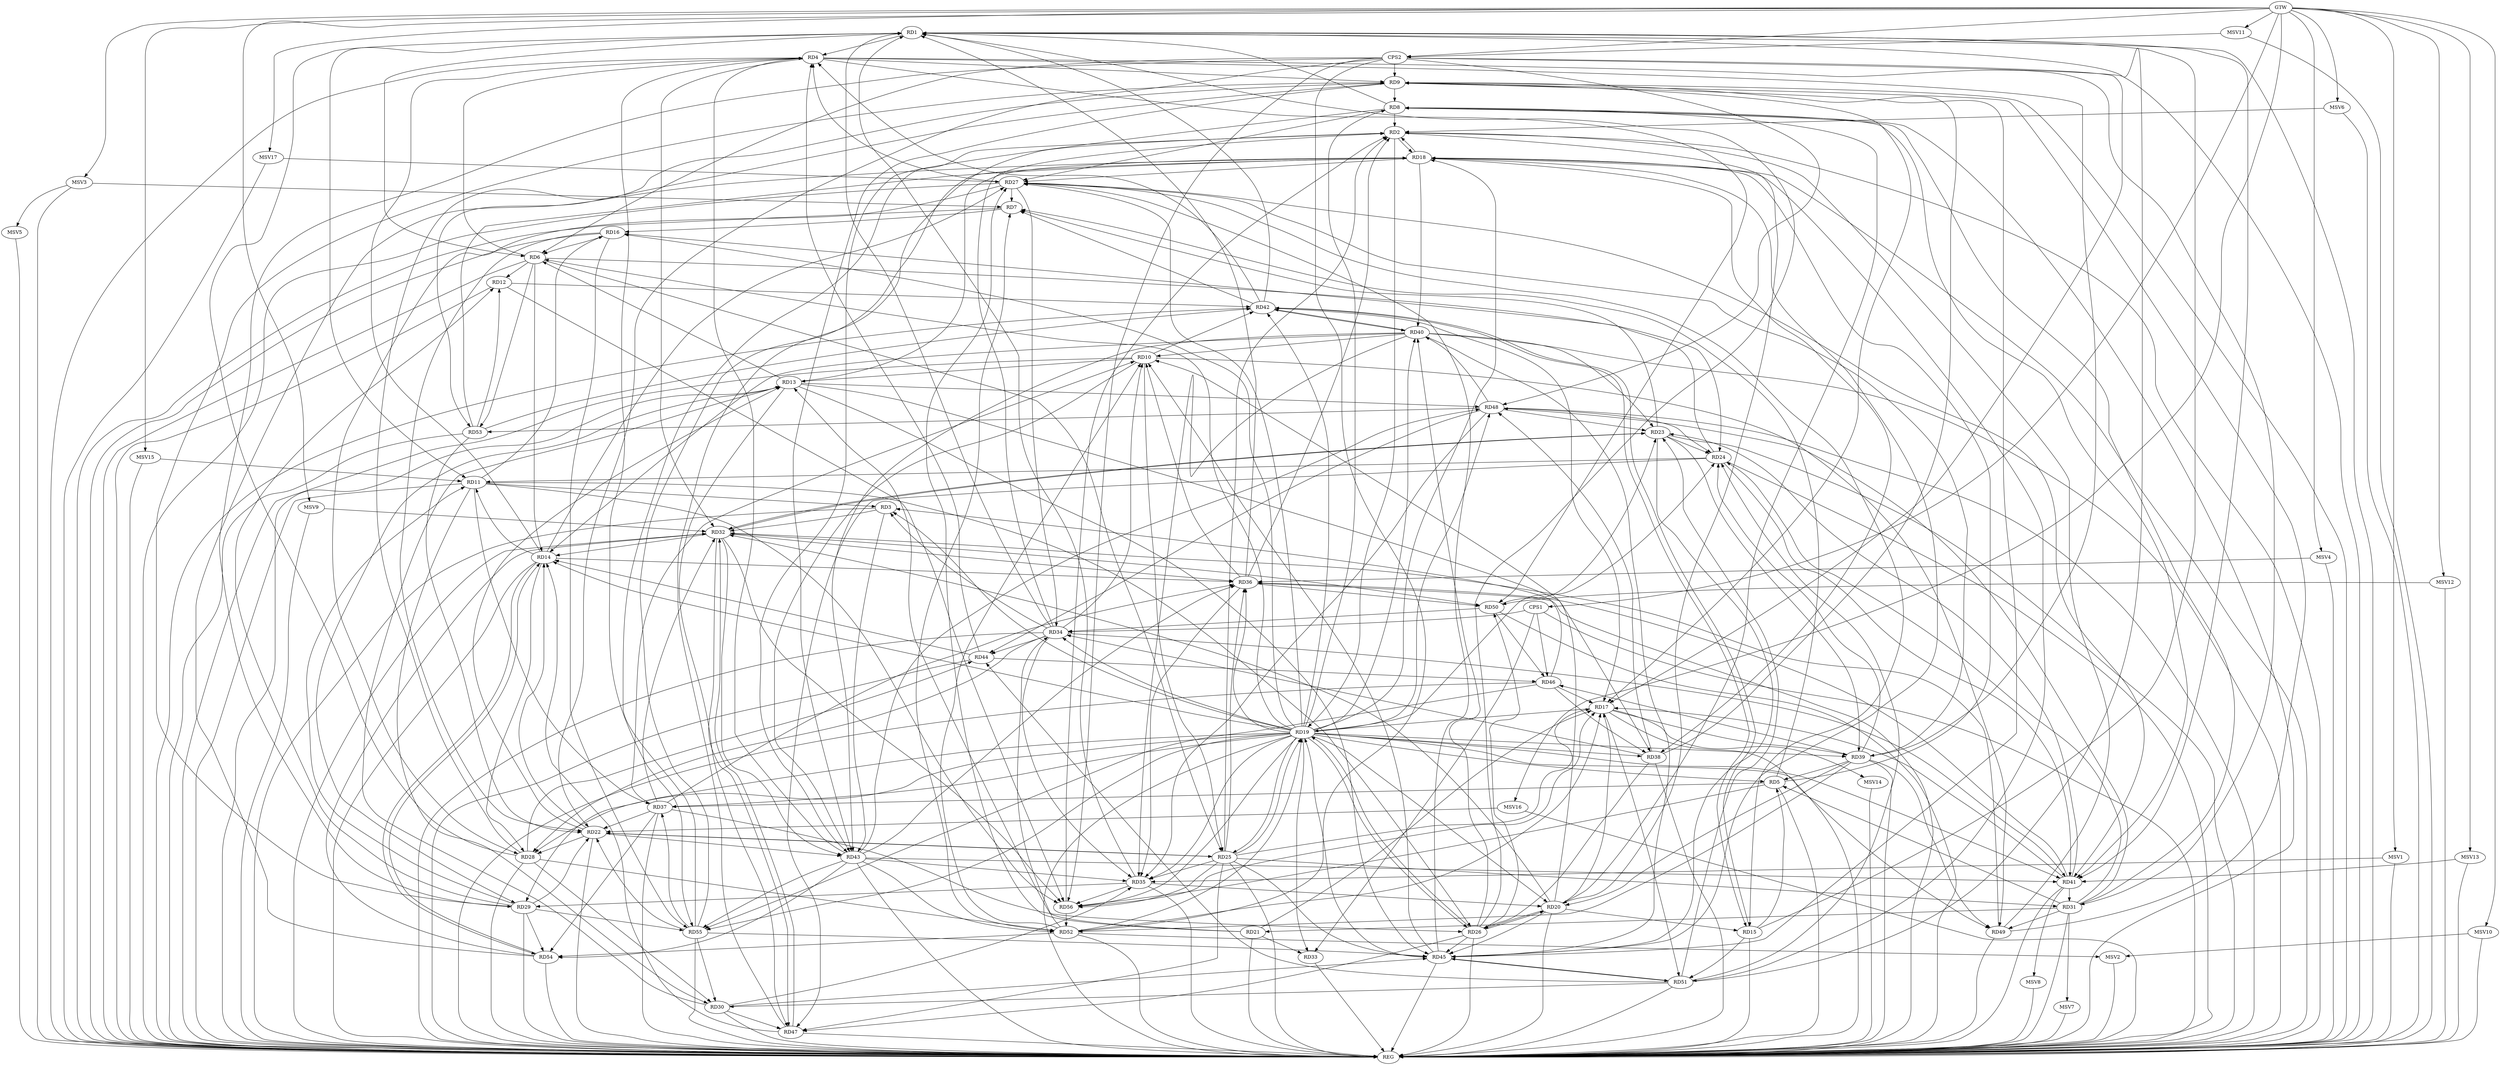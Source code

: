 strict digraph G {
  RD1 [ label="RD1" ];
  RD2 [ label="RD2" ];
  RD3 [ label="RD3" ];
  RD4 [ label="RD4" ];
  RD5 [ label="RD5" ];
  RD6 [ label="RD6" ];
  RD7 [ label="RD7" ];
  RD8 [ label="RD8" ];
  RD9 [ label="RD9" ];
  RD10 [ label="RD10" ];
  RD11 [ label="RD11" ];
  RD12 [ label="RD12" ];
  RD13 [ label="RD13" ];
  RD14 [ label="RD14" ];
  RD15 [ label="RD15" ];
  RD16 [ label="RD16" ];
  RD17 [ label="RD17" ];
  RD18 [ label="RD18" ];
  RD19 [ label="RD19" ];
  RD20 [ label="RD20" ];
  RD21 [ label="RD21" ];
  RD22 [ label="RD22" ];
  RD23 [ label="RD23" ];
  RD24 [ label="RD24" ];
  RD25 [ label="RD25" ];
  RD26 [ label="RD26" ];
  RD27 [ label="RD27" ];
  RD28 [ label="RD28" ];
  RD29 [ label="RD29" ];
  RD30 [ label="RD30" ];
  RD31 [ label="RD31" ];
  RD32 [ label="RD32" ];
  RD33 [ label="RD33" ];
  RD34 [ label="RD34" ];
  RD35 [ label="RD35" ];
  RD36 [ label="RD36" ];
  RD37 [ label="RD37" ];
  RD38 [ label="RD38" ];
  RD39 [ label="RD39" ];
  RD40 [ label="RD40" ];
  RD41 [ label="RD41" ];
  RD42 [ label="RD42" ];
  RD43 [ label="RD43" ];
  RD44 [ label="RD44" ];
  RD45 [ label="RD45" ];
  RD46 [ label="RD46" ];
  RD47 [ label="RD47" ];
  RD48 [ label="RD48" ];
  RD49 [ label="RD49" ];
  RD50 [ label="RD50" ];
  RD51 [ label="RD51" ];
  RD52 [ label="RD52" ];
  RD53 [ label="RD53" ];
  RD54 [ label="RD54" ];
  RD55 [ label="RD55" ];
  RD56 [ label="RD56" ];
  CPS1 [ label="CPS1" ];
  CPS2 [ label="CPS2" ];
  GTW [ label="GTW" ];
  REG [ label="REG" ];
  MSV1 [ label="MSV1" ];
  MSV2 [ label="MSV2" ];
  MSV3 [ label="MSV3" ];
  MSV4 [ label="MSV4" ];
  MSV5 [ label="MSV5" ];
  MSV6 [ label="MSV6" ];
  MSV7 [ label="MSV7" ];
  MSV8 [ label="MSV8" ];
  MSV9 [ label="MSV9" ];
  MSV10 [ label="MSV10" ];
  MSV11 [ label="MSV11" ];
  MSV12 [ label="MSV12" ];
  MSV13 [ label="MSV13" ];
  MSV14 [ label="MSV14" ];
  MSV15 [ label="MSV15" ];
  MSV16 [ label="MSV16" ];
  MSV17 [ label="MSV17" ];
  RD1 -> RD4;
  RD1 -> RD6;
  RD8 -> RD1;
  RD1 -> RD11;
  RD15 -> RD1;
  RD26 -> RD1;
  RD28 -> RD1;
  RD34 -> RD1;
  RD35 -> RD1;
  RD36 -> RD1;
  RD1 -> RD41;
  RD42 -> RD1;
  RD51 -> RD1;
  RD8 -> RD2;
  RD2 -> RD18;
  RD18 -> RD2;
  RD2 -> RD19;
  RD2 -> RD20;
  RD25 -> RD2;
  RD34 -> RD2;
  RD36 -> RD2;
  RD47 -> RD2;
  RD49 -> RD2;
  RD55 -> RD2;
  RD56 -> RD2;
  RD11 -> RD3;
  RD3 -> RD32;
  RD34 -> RD3;
  RD3 -> RD43;
  RD46 -> RD3;
  RD6 -> RD4;
  RD4 -> RD9;
  RD14 -> RD4;
  RD27 -> RD4;
  RD4 -> RD31;
  RD4 -> RD32;
  RD4 -> RD39;
  RD42 -> RD4;
  RD43 -> RD4;
  RD44 -> RD4;
  RD4 -> RD50;
  RD4 -> RD55;
  RD5 -> RD7;
  RD15 -> RD5;
  RD5 -> RD18;
  RD19 -> RD5;
  RD31 -> RD5;
  RD5 -> RD37;
  RD39 -> RD5;
  RD5 -> RD56;
  RD6 -> RD12;
  RD13 -> RD6;
  RD6 -> RD14;
  RD16 -> RD6;
  RD19 -> RD6;
  RD6 -> RD24;
  RD6 -> RD25;
  RD6 -> RD53;
  RD7 -> RD16;
  RD23 -> RD7;
  RD27 -> RD7;
  RD42 -> RD7;
  RD52 -> RD7;
  RD9 -> RD8;
  RD19 -> RD8;
  RD20 -> RD8;
  RD8 -> RD27;
  RD31 -> RD8;
  RD8 -> RD41;
  RD8 -> RD43;
  RD9 -> RD17;
  RD28 -> RD9;
  RD29 -> RD9;
  RD38 -> RD9;
  RD9 -> RD43;
  RD9 -> RD45;
  RD49 -> RD9;
  RD9 -> RD53;
  RD10 -> RD13;
  RD20 -> RD10;
  RD10 -> RD25;
  RD34 -> RD10;
  RD36 -> RD10;
  RD37 -> RD10;
  RD40 -> RD10;
  RD10 -> RD42;
  RD10 -> RD43;
  RD45 -> RD10;
  RD10 -> RD49;
  RD52 -> RD10;
  RD14 -> RD11;
  RD11 -> RD16;
  RD24 -> RD11;
  RD11 -> RD26;
  RD29 -> RD11;
  RD11 -> RD30;
  RD11 -> RD37;
  RD11 -> RD56;
  RD29 -> RD12;
  RD12 -> RD42;
  RD53 -> RD12;
  RD12 -> RD56;
  RD13 -> RD18;
  RD21 -> RD13;
  RD22 -> RD13;
  RD13 -> RD29;
  RD30 -> RD13;
  RD13 -> RD38;
  RD13 -> RD45;
  RD13 -> RD47;
  RD13 -> RD48;
  RD19 -> RD14;
  RD22 -> RD14;
  RD14 -> RD27;
  RD14 -> RD28;
  RD32 -> RD14;
  RD14 -> RD36;
  RD40 -> RD14;
  RD44 -> RD14;
  RD47 -> RD14;
  RD14 -> RD54;
  RD54 -> RD14;
  RD20 -> RD15;
  RD27 -> RD15;
  RD15 -> RD42;
  RD42 -> RD15;
  RD15 -> RD51;
  RD16 -> RD22;
  RD24 -> RD16;
  RD16 -> RD55;
  RD17 -> RD19;
  RD20 -> RD17;
  RD21 -> RD17;
  RD25 -> RD17;
  RD17 -> RD39;
  RD41 -> RD17;
  RD42 -> RD17;
  RD46 -> RD17;
  RD17 -> RD51;
  RD52 -> RD17;
  RD56 -> RD17;
  RD18 -> RD27;
  RD18 -> RD38;
  RD18 -> RD40;
  RD45 -> RD18;
  RD18 -> RD51;
  RD53 -> RD18;
  RD54 -> RD18;
  RD55 -> RD18;
  RD25 -> RD19;
  RD26 -> RD19;
  RD19 -> RD27;
  RD19 -> RD33;
  RD19 -> RD34;
  RD19 -> RD35;
  RD19 -> RD36;
  RD19 -> RD39;
  RD45 -> RD19;
  RD52 -> RD19;
  RD20 -> RD26;
  RD26 -> RD20;
  RD20 -> RD32;
  RD35 -> RD20;
  RD39 -> RD20;
  RD20 -> RD45;
  RD21 -> RD27;
  RD31 -> RD21;
  RD21 -> RD33;
  RD22 -> RD25;
  RD25 -> RD22;
  RD22 -> RD28;
  RD29 -> RD22;
  RD37 -> RD22;
  RD22 -> RD43;
  RD53 -> RD22;
  RD55 -> RD22;
  RD23 -> RD24;
  RD23 -> RD32;
  RD32 -> RD23;
  RD23 -> RD39;
  RD40 -> RD23;
  RD41 -> RD23;
  RD23 -> RD45;
  RD48 -> RD23;
  RD50 -> RD23;
  RD51 -> RD23;
  RD31 -> RD24;
  RD39 -> RD24;
  RD24 -> RD41;
  RD24 -> RD47;
  RD48 -> RD24;
  RD51 -> RD24;
  RD25 -> RD31;
  RD25 -> RD35;
  RD25 -> RD36;
  RD25 -> RD45;
  RD25 -> RD47;
  RD25 -> RD56;
  RD37 -> RD26;
  RD38 -> RD26;
  RD26 -> RD40;
  RD26 -> RD45;
  RD26 -> RD47;
  RD26 -> RD50;
  RD27 -> RD28;
  RD27 -> RD34;
  RD39 -> RD27;
  RD27 -> RD41;
  RD45 -> RD27;
  RD28 -> RD30;
  RD34 -> RD28;
  RD28 -> RD44;
  RD28 -> RD52;
  RD35 -> RD29;
  RD29 -> RD54;
  RD29 -> RD55;
  RD30 -> RD35;
  RD30 -> RD45;
  RD30 -> RD47;
  RD51 -> RD30;
  RD55 -> RD30;
  RD41 -> RD31;
  RD31 -> RD48;
  RD31 -> RD49;
  RD32 -> RD36;
  RD37 -> RD32;
  RD32 -> RD43;
  RD32 -> RD47;
  RD47 -> RD32;
  RD49 -> RD32;
  RD32 -> RD50;
  RD54 -> RD32;
  RD32 -> RD56;
  RD34 -> RD35;
  RD38 -> RD34;
  RD34 -> RD41;
  RD34 -> RD44;
  RD50 -> RD34;
  RD52 -> RD34;
  RD36 -> RD35;
  RD40 -> RD35;
  RD43 -> RD35;
  RD48 -> RD35;
  RD35 -> RD56;
  RD37 -> RD36;
  RD41 -> RD36;
  RD43 -> RD36;
  RD36 -> RD50;
  RD37 -> RD54;
  RD55 -> RD37;
  RD46 -> RD38;
  RD38 -> RD48;
  RD39 -> RD46;
  RD39 -> RD49;
  RD39 -> RD52;
  RD40 -> RD42;
  RD42 -> RD40;
  RD40 -> RD43;
  RD40 -> RD45;
  RD48 -> RD40;
  RD43 -> RD41;
  RD53 -> RD42;
  RD43 -> RD48;
  RD43 -> RD52;
  RD43 -> RD54;
  RD43 -> RD55;
  RD44 -> RD46;
  RD48 -> RD44;
  RD51 -> RD44;
  RD45 -> RD51;
  RD51 -> RD45;
  RD55 -> RD45;
  RD50 -> RD46;
  RD46 -> RD55;
  RD48 -> RD53;
  RD52 -> RD54;
  RD56 -> RD52;
  CPS1 -> RD33;
  CPS1 -> RD46;
  CPS1 -> RD34;
  CPS2 -> RD48;
  CPS2 -> RD17;
  CPS2 -> RD22;
  CPS2 -> RD9;
  CPS2 -> RD52;
  CPS2 -> RD6;
  CPS2 -> RD56;
  CPS2 -> RD29;
  GTW -> CPS1;
  GTW -> CPS2;
  RD1 -> REG;
  RD2 -> REG;
  RD3 -> REG;
  RD4 -> REG;
  RD5 -> REG;
  RD6 -> REG;
  RD7 -> REG;
  RD8 -> REG;
  RD9 -> REG;
  RD10 -> REG;
  RD11 -> REG;
  RD12 -> REG;
  RD13 -> REG;
  RD14 -> REG;
  RD15 -> REG;
  RD16 -> REG;
  RD17 -> REG;
  RD18 -> REG;
  RD19 -> REG;
  RD20 -> REG;
  RD21 -> REG;
  RD22 -> REG;
  RD23 -> REG;
  RD24 -> REG;
  RD25 -> REG;
  RD26 -> REG;
  RD27 -> REG;
  RD28 -> REG;
  RD29 -> REG;
  RD30 -> REG;
  RD31 -> REG;
  RD32 -> REG;
  RD33 -> REG;
  RD34 -> REG;
  RD35 -> REG;
  RD36 -> REG;
  RD37 -> REG;
  RD38 -> REG;
  RD39 -> REG;
  RD40 -> REG;
  RD41 -> REG;
  RD42 -> REG;
  RD43 -> REG;
  RD44 -> REG;
  RD45 -> REG;
  RD46 -> REG;
  RD47 -> REG;
  RD48 -> REG;
  RD49 -> REG;
  RD50 -> REG;
  RD51 -> REG;
  RD52 -> REG;
  RD53 -> REG;
  RD54 -> REG;
  RD55 -> REG;
  CPS1 -> REG;
  CPS2 -> REG;
  RD19 -> RD48;
  RD19 -> RD38;
  RD19 -> RD28;
  RD19 -> RD55;
  RD19 -> RD24;
  RD19 -> RD29;
  RD19 -> RD16;
  RD19 -> RD26;
  RD19 -> RD40;
  RD19 -> RD42;
  RD19 -> RD3;
  RD19 -> RD18;
  RD19 -> RD20;
  RD19 -> RD41;
  RD19 -> RD49;
  RD19 -> RD25;
  RD19 -> RD37;
  RD19 -> RD56;
  MSV1 -> RD35;
  GTW -> MSV1;
  MSV1 -> REG;
  RD52 -> MSV2;
  MSV2 -> REG;
  MSV3 -> RD7;
  GTW -> MSV3;
  MSV3 -> REG;
  MSV4 -> RD36;
  GTW -> MSV4;
  MSV4 -> REG;
  MSV3 -> MSV5;
  MSV5 -> REG;
  MSV6 -> RD2;
  GTW -> MSV6;
  MSV6 -> REG;
  RD31 -> MSV7;
  MSV7 -> REG;
  RD41 -> MSV8;
  MSV8 -> REG;
  MSV9 -> RD32;
  GTW -> MSV9;
  MSV9 -> REG;
  MSV10 -> MSV2;
  GTW -> MSV10;
  MSV10 -> REG;
  MSV11 -> CPS2;
  GTW -> MSV11;
  MSV11 -> REG;
  MSV12 -> RD50;
  GTW -> MSV12;
  MSV12 -> REG;
  MSV13 -> RD41;
  GTW -> MSV13;
  MSV13 -> REG;
  RD17 -> MSV14;
  MSV14 -> REG;
  MSV15 -> RD11;
  GTW -> MSV15;
  MSV15 -> REG;
  MSV16 -> RD22;
  GTW -> MSV16;
  MSV16 -> REG;
  MSV17 -> RD27;
  GTW -> MSV17;
  MSV17 -> REG;
}
